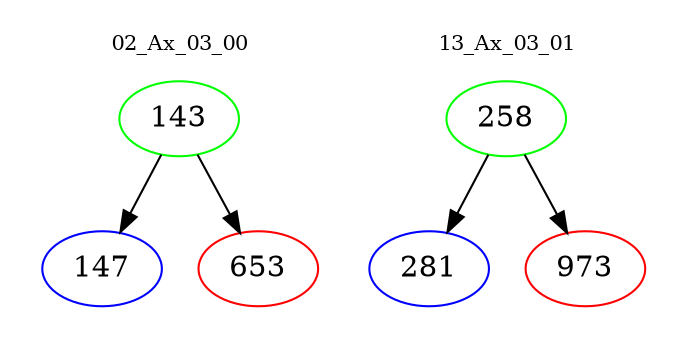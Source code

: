 digraph{
subgraph cluster_0 {
color = white
label = "02_Ax_03_00";
fontsize=10;
T0_143 [label="143", color="green"]
T0_143 -> T0_147 [color="black"]
T0_147 [label="147", color="blue"]
T0_143 -> T0_653 [color="black"]
T0_653 [label="653", color="red"]
}
subgraph cluster_1 {
color = white
label = "13_Ax_03_01";
fontsize=10;
T1_258 [label="258", color="green"]
T1_258 -> T1_281 [color="black"]
T1_281 [label="281", color="blue"]
T1_258 -> T1_973 [color="black"]
T1_973 [label="973", color="red"]
}
}
